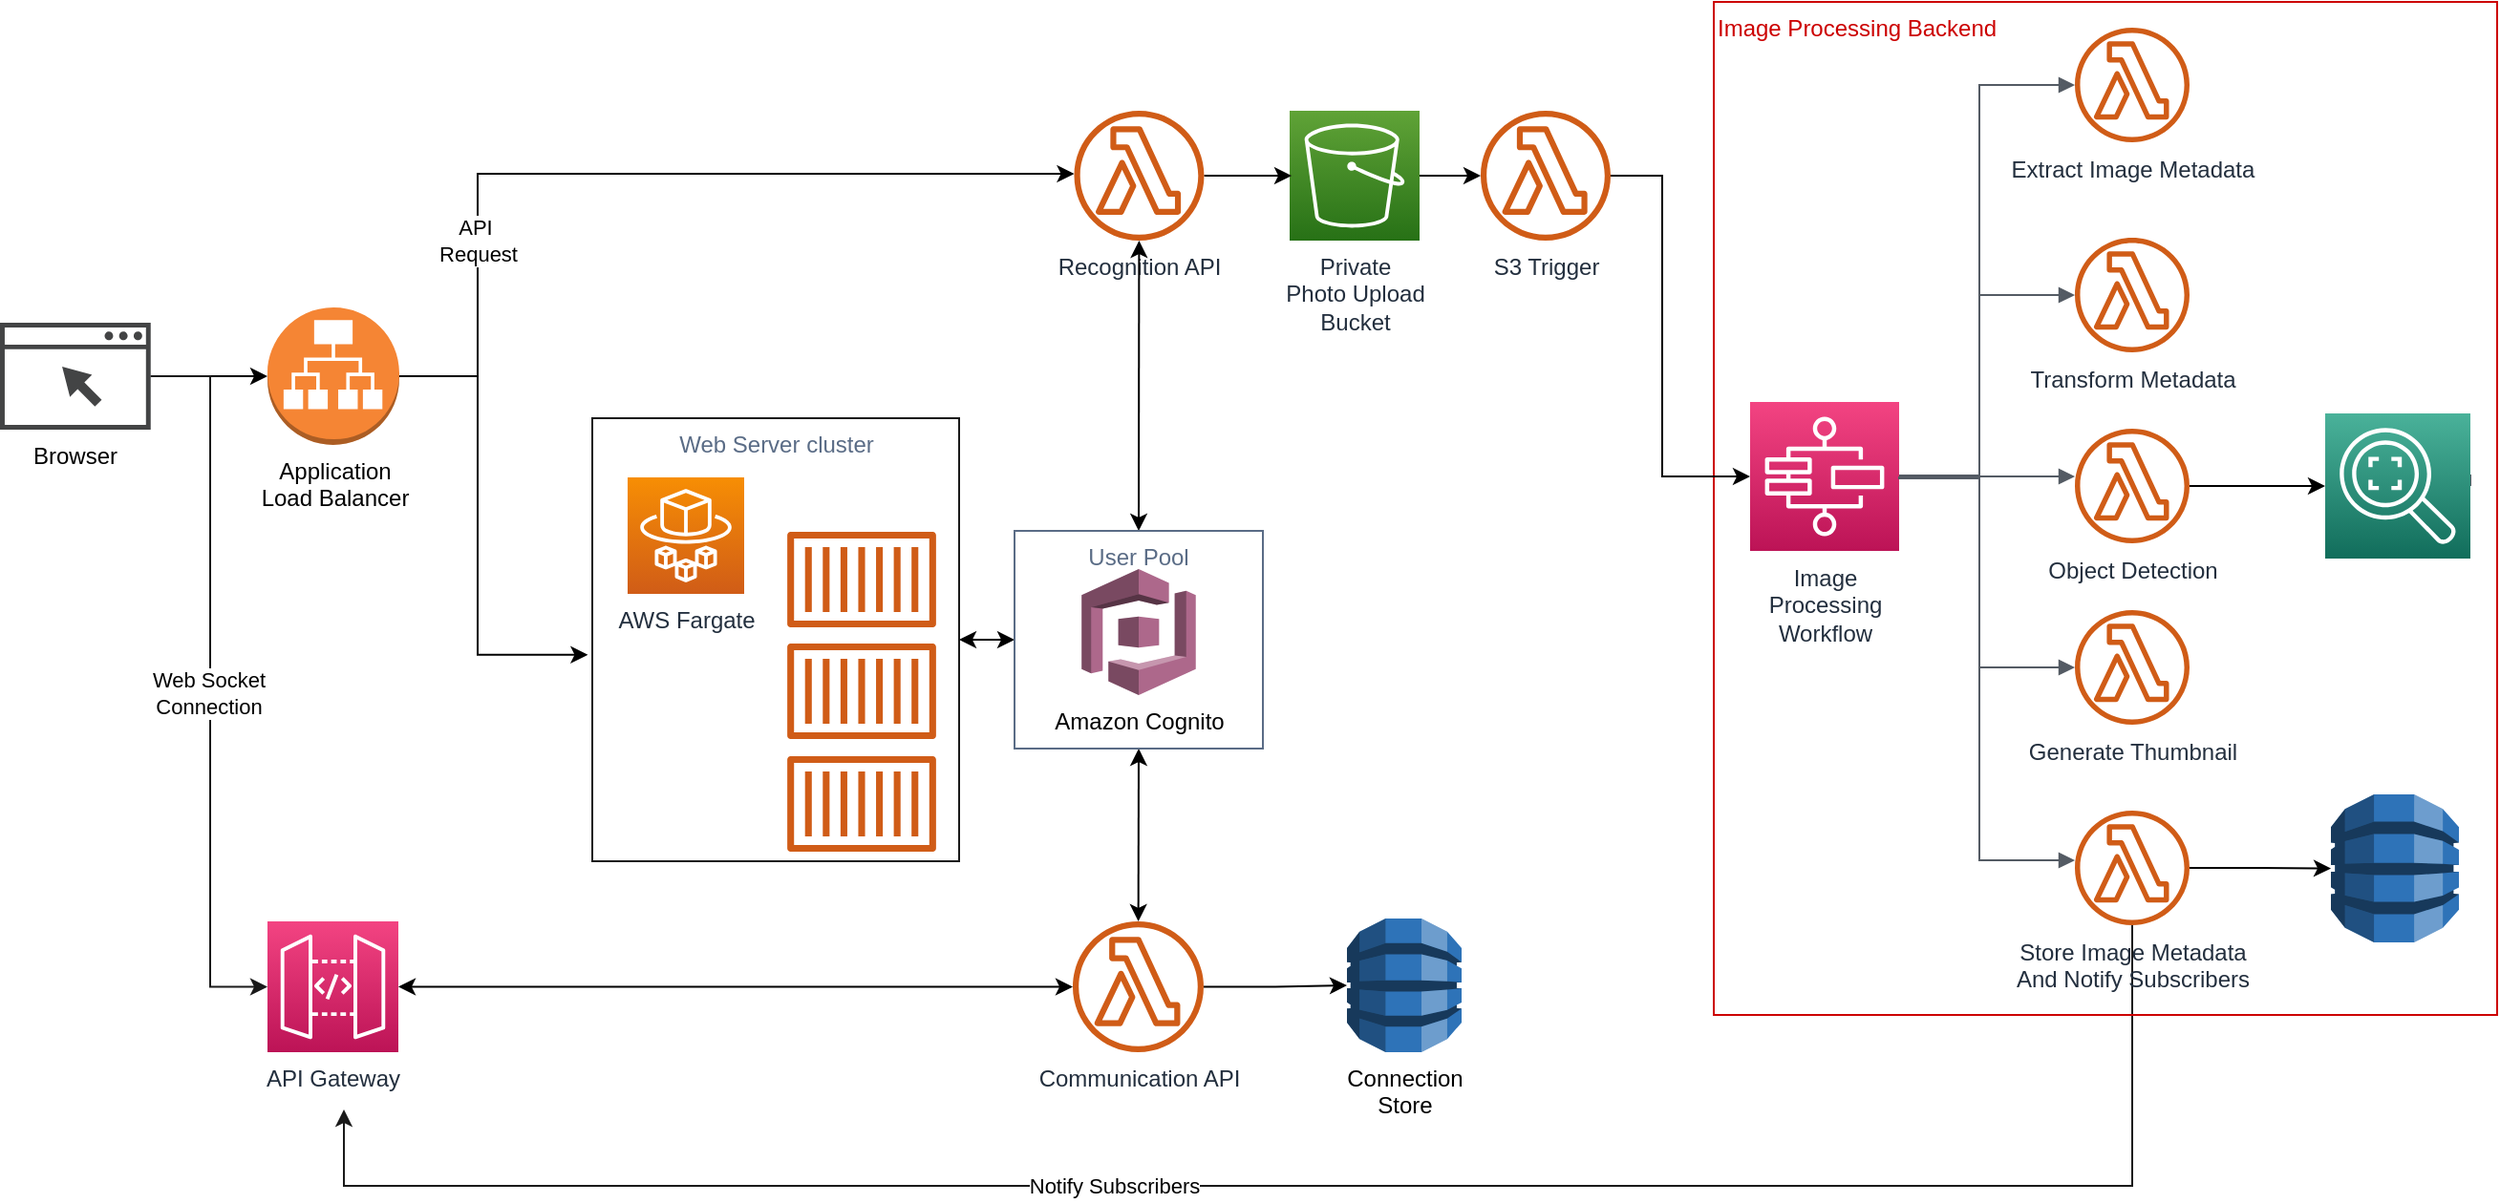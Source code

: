 <mxfile version="14.7.7" type="github">
  <diagram id="BZJ9KVFbpimCTmKUlwr4" name="Page-1">
    <mxGraphModel dx="2272" dy="914" grid="1" gridSize="10" guides="1" tooltips="1" connect="1" arrows="1" fold="1" page="1" pageScale="1" pageWidth="850" pageHeight="1100" math="0" shadow="0">
      <root>
        <mxCell id="0" />
        <mxCell id="1" parent="0" />
        <mxCell id="RY2GNPGNeXl1zOkJjkwS-59" value="" style="edgeStyle=orthogonalEdgeStyle;rounded=0;orthogonalLoop=1;jettySize=auto;html=1;strokeWidth=1;fillColor=#dae8fc;strokeColor=#1A1A1A;" parent="1" source="RY2GNPGNeXl1zOkJjkwS-22" edge="1">
          <mxGeometry relative="1" as="geometry">
            <mxPoint x="-70" y="710" as="targetPoint" />
            <Array as="points">
              <mxPoint x="866" y="750" />
              <mxPoint x="-70" y="750" />
            </Array>
          </mxGeometry>
        </mxCell>
        <mxCell id="RY2GNPGNeXl1zOkJjkwS-70" value="&lt;span&gt;Notify Subscribers&lt;/span&gt;" style="edgeLabel;html=1;align=center;verticalAlign=middle;resizable=0;points=[];fontStyle=0" parent="RY2GNPGNeXl1zOkJjkwS-59" vertex="1" connectable="0">
          <mxGeometry x="0.204" relative="1" as="geometry">
            <mxPoint as="offset" />
          </mxGeometry>
        </mxCell>
        <mxCell id="RY2GNPGNeXl1zOkJjkwS-15" value="&lt;font color=&quot;#cc0000&quot;&gt;Image Processing Backend&lt;/font&gt;" style="fillColor=none;verticalAlign=top;fontStyle=0;fontColor=#5A6C86;labelBackgroundColor=#ffffff;html=1;strokeColor=#CC0000;align=left;" parent="1" vertex="1">
          <mxGeometry x="647" y="130" width="410" height="530.5" as="geometry" />
        </mxCell>
        <mxCell id="RY2GNPGNeXl1zOkJjkwS-46" value="Web Server cluster" style="fillColor=none;verticalAlign=top;fontStyle=0;fontColor=#5A6C86;labelBackgroundColor=#ffffff;html=1;strokeColor=#1A1A1A;" parent="1" vertex="1">
          <mxGeometry x="60" y="348" width="192" height="232" as="geometry" />
        </mxCell>
        <mxCell id="RY2GNPGNeXl1zOkJjkwS-6" value="Extract Image Metadata" style="outlineConnect=0;fontColor=#232F3E;gradientColor=none;fillColor=#D05C17;strokeColor=none;dashed=0;verticalLabelPosition=bottom;verticalAlign=top;align=center;html=1;fontSize=12;fontStyle=0;aspect=fixed;pointerEvents=1;shape=mxgraph.aws4.lambda_function;" parent="1" vertex="1">
          <mxGeometry x="836" y="143.5" width="60" height="60" as="geometry" />
        </mxCell>
        <mxCell id="RY2GNPGNeXl1zOkJjkwS-7" value="Transform Metadata" style="outlineConnect=0;fontColor=#232F3E;gradientColor=none;fillColor=#D05C17;strokeColor=none;dashed=0;verticalLabelPosition=bottom;verticalAlign=top;align=center;html=1;fontSize=12;fontStyle=0;aspect=fixed;pointerEvents=1;shape=mxgraph.aws4.lambda_function;" parent="1" vertex="1">
          <mxGeometry x="836" y="253.5" width="60" height="60" as="geometry" />
        </mxCell>
        <mxCell id="7VSHakNJntf2VCaEipvx-4" value="" style="edgeStyle=orthogonalEdgeStyle;rounded=0;orthogonalLoop=1;jettySize=auto;html=1;startArrow=none;startFill=0;strokeWidth=1;" parent="1" source="RY2GNPGNeXl1zOkJjkwS-8" target="RY2GNPGNeXl1zOkJjkwS-11" edge="1">
          <mxGeometry relative="1" as="geometry" />
        </mxCell>
        <mxCell id="RY2GNPGNeXl1zOkJjkwS-8" value="Object Detection" style="outlineConnect=0;fontColor=#232F3E;gradientColor=none;fillColor=#D05C17;strokeColor=none;dashed=0;verticalLabelPosition=bottom;verticalAlign=top;align=center;html=1;fontSize=12;fontStyle=0;aspect=fixed;pointerEvents=1;shape=mxgraph.aws4.lambda_function;" parent="1" vertex="1">
          <mxGeometry x="836" y="353.5" width="60" height="60" as="geometry" />
        </mxCell>
        <mxCell id="RY2GNPGNeXl1zOkJjkwS-9" value="Generate Thumbnail" style="outlineConnect=0;fontColor=#232F3E;gradientColor=none;fillColor=#D05C17;strokeColor=none;dashed=0;verticalLabelPosition=bottom;verticalAlign=top;align=center;html=1;fontSize=12;fontStyle=0;aspect=fixed;pointerEvents=1;shape=mxgraph.aws4.lambda_function;" parent="1" vertex="1">
          <mxGeometry x="836" y="448.5" width="60" height="60" as="geometry" />
        </mxCell>
        <mxCell id="RY2GNPGNeXl1zOkJjkwS-10" value="Image &lt;br&gt;Processing&lt;br&gt;Workflow" style="points=[[0,0,0],[0.25,0,0],[0.5,0,0],[0.75,0,0],[1,0,0],[0,1,0],[0.25,1,0],[0.5,1,0],[0.75,1,0],[1,1,0],[0,0.25,0],[0,0.5,0],[0,0.75,0],[1,0.25,0],[1,0.5,0],[1,0.75,0]];outlineConnect=0;fontColor=#232F3E;gradientColor=#F34482;gradientDirection=north;fillColor=#BC1356;strokeColor=#ffffff;dashed=0;verticalLabelPosition=bottom;verticalAlign=top;align=center;html=1;fontSize=12;fontStyle=0;aspect=fixed;shape=mxgraph.aws4.resourceIcon;resIcon=mxgraph.aws4.step_functions;" parent="1" vertex="1">
          <mxGeometry x="666" y="339.5" width="78" height="78" as="geometry" />
        </mxCell>
        <mxCell id="RY2GNPGNeXl1zOkJjkwS-12" value="" style="outlineConnect=0;dashed=0;verticalLabelPosition=bottom;verticalAlign=top;align=center;html=1;shape=mxgraph.aws3.dynamo_db;fillColor=#2E73B8;gradientColor=none;" parent="1" vertex="1">
          <mxGeometry x="970" y="545" width="67" height="77.5" as="geometry" />
        </mxCell>
        <mxCell id="RY2GNPGNeXl1zOkJjkwS-17" value="" style="edgeStyle=orthogonalEdgeStyle;html=1;endArrow=block;elbow=vertical;startArrow=none;endFill=1;strokeColor=#545B64;rounded=0;" parent="1" target="RY2GNPGNeXl1zOkJjkwS-6" edge="1">
          <mxGeometry width="100" relative="1" as="geometry">
            <mxPoint x="744" y="378" as="sourcePoint" />
            <mxPoint x="844" y="378" as="targetPoint" />
            <Array as="points">
              <mxPoint x="786" y="378.5" />
              <mxPoint x="786" y="173.5" />
            </Array>
          </mxGeometry>
        </mxCell>
        <mxCell id="RY2GNPGNeXl1zOkJjkwS-18" value="" style="edgeStyle=orthogonalEdgeStyle;html=1;endArrow=block;elbow=vertical;startArrow=none;endFill=1;strokeColor=#545B64;rounded=0;exitX=1;exitY=0.5;exitDx=0;exitDy=0;exitPerimeter=0;" parent="1" source="RY2GNPGNeXl1zOkJjkwS-10" target="RY2GNPGNeXl1zOkJjkwS-7" edge="1">
          <mxGeometry width="100" relative="1" as="geometry">
            <mxPoint x="754" y="388" as="sourcePoint" />
            <mxPoint x="846" y="229.5" as="targetPoint" />
            <Array as="points">
              <mxPoint x="786" y="378.5" />
              <mxPoint x="786" y="283.5" />
            </Array>
          </mxGeometry>
        </mxCell>
        <mxCell id="RY2GNPGNeXl1zOkJjkwS-19" value="" style="edgeStyle=orthogonalEdgeStyle;html=1;endArrow=block;elbow=vertical;startArrow=none;endFill=1;strokeColor=#545B64;rounded=0;exitX=1;exitY=0.5;exitDx=0;exitDy=0;exitPerimeter=0;" parent="1" target="RY2GNPGNeXl1zOkJjkwS-8" edge="1">
          <mxGeometry width="100" relative="1" as="geometry">
            <mxPoint x="744" y="378.5" as="sourcePoint" />
            <mxPoint x="836" y="329.5" as="targetPoint" />
            <Array as="points">
              <mxPoint x="826" y="378.5" />
              <mxPoint x="826" y="378.5" />
            </Array>
          </mxGeometry>
        </mxCell>
        <mxCell id="RY2GNPGNeXl1zOkJjkwS-20" value="" style="edgeStyle=orthogonalEdgeStyle;html=1;endArrow=block;elbow=vertical;startArrow=none;endFill=1;strokeColor=#545B64;rounded=0;exitX=1;exitY=0.5;exitDx=0;exitDy=0;exitPerimeter=0;" parent="1" source="RY2GNPGNeXl1zOkJjkwS-10" target="RY2GNPGNeXl1zOkJjkwS-9" edge="1">
          <mxGeometry width="100" relative="1" as="geometry">
            <mxPoint x="754" y="388.5" as="sourcePoint" />
            <mxPoint x="846" y="439.5" as="targetPoint" />
            <Array as="points">
              <mxPoint x="744" y="379.5" />
              <mxPoint x="786" y="379.5" />
              <mxPoint x="786" y="478.5" />
            </Array>
          </mxGeometry>
        </mxCell>
        <mxCell id="7VSHakNJntf2VCaEipvx-6" value="" style="edgeStyle=orthogonalEdgeStyle;rounded=0;orthogonalLoop=1;jettySize=auto;html=1;startArrow=none;startFill=0;strokeWidth=1;" parent="1" source="RY2GNPGNeXl1zOkJjkwS-22" target="RY2GNPGNeXl1zOkJjkwS-12" edge="1">
          <mxGeometry relative="1" as="geometry" />
        </mxCell>
        <mxCell id="RY2GNPGNeXl1zOkJjkwS-22" value="Store Image Metadata&lt;br&gt;And Notify Subscribers" style="outlineConnect=0;fontColor=#232F3E;gradientColor=none;fillColor=#D05C17;strokeColor=none;dashed=0;verticalLabelPosition=bottom;verticalAlign=top;align=center;html=1;fontSize=12;fontStyle=0;aspect=fixed;pointerEvents=1;shape=mxgraph.aws4.lambda_function;" parent="1" vertex="1">
          <mxGeometry x="836" y="553.5" width="60" height="60" as="geometry" />
        </mxCell>
        <mxCell id="RY2GNPGNeXl1zOkJjkwS-23" value="" style="edgeStyle=orthogonalEdgeStyle;html=1;endArrow=block;elbow=vertical;startArrow=none;endFill=1;strokeColor=#545B64;rounded=0;" parent="1" edge="1">
          <mxGeometry width="100" relative="1" as="geometry">
            <mxPoint x="744" y="379.5" as="sourcePoint" />
            <mxPoint x="836" y="579.5" as="targetPoint" />
            <Array as="points">
              <mxPoint x="786" y="379.5" />
              <mxPoint x="786" y="579.5" />
              <mxPoint x="836" y="579.5" />
            </Array>
          </mxGeometry>
        </mxCell>
        <mxCell id="RY2GNPGNeXl1zOkJjkwS-24" value="" style="edgeStyle=orthogonalEdgeStyle;html=1;endArrow=block;elbow=vertical;startArrow=none;endFill=1;strokeColor=#545B64;rounded=0;exitX=1;exitY=0.5;exitDx=0;exitDy=0;exitPerimeter=0;" parent="1" source="RY2GNPGNeXl1zOkJjkwS-11" edge="1">
          <mxGeometry width="100" relative="1" as="geometry">
            <mxPoint x="896" y="378" as="sourcePoint" />
            <mxPoint x="1006" y="378.5" as="targetPoint" />
            <Array as="points">
              <mxPoint x="978" y="378" />
              <mxPoint x="978" y="378" />
            </Array>
          </mxGeometry>
        </mxCell>
        <mxCell id="qTJ5ySVhg0AKHuRYqmr4-8" value="" style="edgeStyle=orthogonalEdgeStyle;rounded=0;orthogonalLoop=1;jettySize=auto;html=1;entryX=0;entryY=0.5;entryDx=0;entryDy=0;entryPerimeter=0;" edge="1" parent="1" source="RY2GNPGNeXl1zOkJjkwS-26" target="RY2GNPGNeXl1zOkJjkwS-10">
          <mxGeometry relative="1" as="geometry">
            <mxPoint x="574" y="235" as="targetPoint" />
            <Array as="points">
              <mxPoint x="620" y="221" />
              <mxPoint x="620" y="379" />
            </Array>
          </mxGeometry>
        </mxCell>
        <mxCell id="RY2GNPGNeXl1zOkJjkwS-26" value="S3 Trigger" style="outlineConnect=0;fontColor=#232F3E;gradientColor=none;fillColor=#D05C17;strokeColor=none;dashed=0;verticalLabelPosition=bottom;verticalAlign=top;align=center;html=1;fontSize=12;fontStyle=0;aspect=fixed;pointerEvents=1;shape=mxgraph.aws4.lambda_function;labelBackgroundColor=#ffffff;" parent="1" vertex="1">
          <mxGeometry x="525" y="187" width="68" height="68" as="geometry" />
        </mxCell>
        <mxCell id="RY2GNPGNeXl1zOkJjkwS-61" value="" style="edgeStyle=orthogonalEdgeStyle;rounded=0;orthogonalLoop=1;jettySize=auto;html=1;strokeWidth=1;" parent="1" source="RY2GNPGNeXl1zOkJjkwS-29" target="RY2GNPGNeXl1zOkJjkwS-26" edge="1">
          <mxGeometry relative="1" as="geometry" />
        </mxCell>
        <mxCell id="RY2GNPGNeXl1zOkJjkwS-29" value="Private &lt;br&gt;Photo Upload&lt;br&gt;Bucket" style="points=[[0,0,0],[0.25,0,0],[0.5,0,0],[0.75,0,0],[1,0,0],[0,1,0],[0.25,1,0],[0.5,1,0],[0.75,1,0],[1,1,0],[0,0.25,0],[0,0.5,0],[0,0.75,0],[1,0.25,0],[1,0.5,0],[1,0.75,0]];outlineConnect=0;fontColor=#232F3E;gradientColor=#60A337;gradientDirection=north;fillColor=#277116;strokeColor=#ffffff;dashed=0;verticalLabelPosition=bottom;verticalAlign=top;align=center;html=1;fontSize=12;fontStyle=0;aspect=fixed;shape=mxgraph.aws4.resourceIcon;resIcon=mxgraph.aws4.s3;labelBackgroundColor=#ffffff;" parent="1" vertex="1">
          <mxGeometry x="425" y="187" width="68" height="68" as="geometry" />
        </mxCell>
        <mxCell id="RY2GNPGNeXl1zOkJjkwS-68" value="" style="edgeStyle=orthogonalEdgeStyle;rounded=0;orthogonalLoop=1;jettySize=auto;html=1;strokeWidth=1;startArrow=classic;startFill=1;" parent="1" source="RY2GNPGNeXl1zOkJjkwS-30" target="RY2GNPGNeXl1zOkJjkwS-56" edge="1">
          <mxGeometry relative="1" as="geometry">
            <Array as="points">
              <mxPoint x="199.75" y="645.5" />
              <mxPoint x="199.75" y="645.5" />
            </Array>
          </mxGeometry>
        </mxCell>
        <mxCell id="RY2GNPGNeXl1zOkJjkwS-30" value="API Gateway" style="points=[[0,0,0],[0.25,0,0],[0.5,0,0],[0.75,0,0],[1,0,0],[0,1,0],[0.25,1,0],[0.5,1,0],[0.75,1,0],[1,1,0],[0,0.25,0],[0,0.5,0],[0,0.75,0],[1,0.25,0],[1,0.5,0],[1,0.75,0]];outlineConnect=0;fontColor=#232F3E;gradientColor=#F34482;gradientDirection=north;fillColor=#BC1356;strokeColor=#ffffff;dashed=0;verticalLabelPosition=bottom;verticalAlign=top;align=center;html=1;fontSize=12;fontStyle=0;aspect=fixed;shape=mxgraph.aws4.resourceIcon;resIcon=mxgraph.aws4.api_gateway;labelBackgroundColor=#ffffff;" parent="1" vertex="1">
          <mxGeometry x="-110" y="611.5" width="68.5" height="68.5" as="geometry" />
        </mxCell>
        <mxCell id="RY2GNPGNeXl1zOkJjkwS-63" value="" style="edgeStyle=orthogonalEdgeStyle;rounded=0;orthogonalLoop=1;jettySize=auto;html=1;strokeWidth=1;" parent="1" source="RY2GNPGNeXl1zOkJjkwS-39" target="RY2GNPGNeXl1zOkJjkwS-43" edge="1">
          <mxGeometry relative="1" as="geometry" />
        </mxCell>
        <mxCell id="RY2GNPGNeXl1zOkJjkwS-66" value="" style="edgeStyle=orthogonalEdgeStyle;rounded=0;orthogonalLoop=1;jettySize=auto;html=1;strokeWidth=1;entryX=0;entryY=0.5;entryDx=0;entryDy=0;entryPerimeter=0;fillColor=#dae8fc;strokeColor=#1A1A1A;" parent="1" source="RY2GNPGNeXl1zOkJjkwS-39" target="RY2GNPGNeXl1zOkJjkwS-30" edge="1">
          <mxGeometry relative="1" as="geometry">
            <mxPoint x="-210.565" y="434" as="targetPoint" />
            <Array as="points">
              <mxPoint x="-140" y="326" />
              <mxPoint x="-140" y="646" />
            </Array>
          </mxGeometry>
        </mxCell>
        <mxCell id="RY2GNPGNeXl1zOkJjkwS-67" value="Web Socket&lt;br&gt;Connection" style="edgeLabel;html=1;align=center;verticalAlign=middle;resizable=0;points=[];" parent="RY2GNPGNeXl1zOkJjkwS-66" vertex="1" connectable="0">
          <mxGeometry x="0.032" y="-1" relative="1" as="geometry">
            <mxPoint as="offset" />
          </mxGeometry>
        </mxCell>
        <mxCell id="RY2GNPGNeXl1zOkJjkwS-39" value="Browser" style="pointerEvents=1;shadow=0;dashed=0;html=1;strokeColor=none;fillColor=#434445;aspect=fixed;labelPosition=center;verticalLabelPosition=bottom;verticalAlign=top;align=center;outlineConnect=0;shape=mxgraph.vvd.web_browser;labelBackgroundColor=#ffffff;" parent="1" vertex="1">
          <mxGeometry x="-250" y="298" width="78.87" height="56" as="geometry" />
        </mxCell>
        <mxCell id="RY2GNPGNeXl1zOkJjkwS-73" value="" style="edgeStyle=orthogonalEdgeStyle;rounded=0;orthogonalLoop=1;jettySize=auto;html=1;startArrow=none;startFill=0;strokeWidth=1;" parent="1" source="RY2GNPGNeXl1zOkJjkwS-43" target="RY2GNPGNeXl1zOkJjkwS-71" edge="1">
          <mxGeometry relative="1" as="geometry">
            <mxPoint x="-45.5" y="210" as="targetPoint" />
            <Array as="points">
              <mxPoint y="326" />
              <mxPoint y="220" />
              <mxPoint x="360" y="220" />
            </Array>
          </mxGeometry>
        </mxCell>
        <mxCell id="RY2GNPGNeXl1zOkJjkwS-75" value="API&amp;nbsp;&lt;br&gt;Request" style="edgeLabel;html=1;align=center;verticalAlign=middle;resizable=0;points=[];" parent="RY2GNPGNeXl1zOkJjkwS-73" vertex="1" connectable="0">
          <mxGeometry x="0.213" y="1" relative="1" as="geometry">
            <mxPoint x="-132" y="36" as="offset" />
          </mxGeometry>
        </mxCell>
        <mxCell id="RY2GNPGNeXl1zOkJjkwS-43" value="Application&lt;br&gt;Load Balancer" style="outlineConnect=0;dashed=0;verticalLabelPosition=bottom;verticalAlign=top;align=center;html=1;shape=mxgraph.aws3.application_load_balancer;fillColor=#F58534;gradientColor=none;labelBackgroundColor=#ffffff;strokeColor=#CC0000;" parent="1" vertex="1">
          <mxGeometry x="-110" y="290" width="69" height="72" as="geometry" />
        </mxCell>
        <mxCell id="RY2GNPGNeXl1zOkJjkwS-44" value="AWS Fargate" style="points=[[0,0,0],[0.25,0,0],[0.5,0,0],[0.75,0,0],[1,0,0],[0,1,0],[0.25,1,0],[0.5,1,0],[0.75,1,0],[1,1,0],[0,0.25,0],[0,0.5,0],[0,0.75,0],[1,0.25,0],[1,0.5,0],[1,0.75,0]];outlineConnect=0;fontColor=#232F3E;gradientColor=#F78E04;gradientDirection=north;fillColor=#D05C17;strokeColor=#ffffff;dashed=0;verticalLabelPosition=bottom;verticalAlign=top;align=center;html=1;fontSize=12;fontStyle=0;aspect=fixed;shape=mxgraph.aws4.resourceIcon;resIcon=mxgraph.aws4.fargate;labelBackgroundColor=#ffffff;" parent="1" vertex="1">
          <mxGeometry x="78.5" y="379" width="61" height="61" as="geometry" />
        </mxCell>
        <mxCell id="RY2GNPGNeXl1zOkJjkwS-47" value="" style="outlineConnect=0;fontColor=#232F3E;gradientColor=none;fillColor=#D05C17;strokeColor=none;dashed=0;verticalLabelPosition=bottom;verticalAlign=top;align=center;html=1;fontSize=12;fontStyle=0;aspect=fixed;pointerEvents=1;shape=mxgraph.aws4.container_1;labelBackgroundColor=#ffffff;" parent="1" vertex="1">
          <mxGeometry x="162" y="407.5" width="78" height="50" as="geometry" />
        </mxCell>
        <mxCell id="RY2GNPGNeXl1zOkJjkwS-48" value="" style="outlineConnect=0;fontColor=#232F3E;gradientColor=none;fillColor=#D05C17;strokeColor=none;dashed=0;verticalLabelPosition=bottom;verticalAlign=top;align=center;html=1;fontSize=12;fontStyle=0;aspect=fixed;pointerEvents=1;shape=mxgraph.aws4.container_1;labelBackgroundColor=#ffffff;" parent="1" vertex="1">
          <mxGeometry x="162" y="466" width="78" height="50" as="geometry" />
        </mxCell>
        <mxCell id="RY2GNPGNeXl1zOkJjkwS-49" value="" style="outlineConnect=0;fontColor=#232F3E;gradientColor=none;fillColor=#D05C17;strokeColor=none;dashed=0;verticalLabelPosition=bottom;verticalAlign=top;align=center;html=1;fontSize=12;fontStyle=0;aspect=fixed;pointerEvents=1;shape=mxgraph.aws4.container_1;labelBackgroundColor=#ffffff;" parent="1" vertex="1">
          <mxGeometry x="162" y="525" width="78" height="50" as="geometry" />
        </mxCell>
        <mxCell id="RY2GNPGNeXl1zOkJjkwS-69" value="" style="edgeStyle=orthogonalEdgeStyle;rounded=0;orthogonalLoop=1;jettySize=auto;html=1;startArrow=none;startFill=0;strokeWidth=1;" parent="1" source="RY2GNPGNeXl1zOkJjkwS-56" target="RY2GNPGNeXl1zOkJjkwS-57" edge="1">
          <mxGeometry relative="1" as="geometry" />
        </mxCell>
        <mxCell id="RY2GNPGNeXl1zOkJjkwS-56" value="Communication API" style="outlineConnect=0;fontColor=#232F3E;gradientColor=none;fillColor=#D05C17;strokeColor=none;dashed=0;verticalLabelPosition=bottom;verticalAlign=top;align=center;html=1;fontSize=12;fontStyle=0;aspect=fixed;pointerEvents=1;shape=mxgraph.aws4.lambda_function;labelBackgroundColor=#ffffff;" parent="1" vertex="1">
          <mxGeometry x="311.49" y="611.5" width="68.5" height="68.5" as="geometry" />
        </mxCell>
        <mxCell id="RY2GNPGNeXl1zOkJjkwS-57" value="Connection&lt;br&gt;Store" style="outlineConnect=0;dashed=0;verticalLabelPosition=bottom;verticalAlign=top;align=center;html=1;shape=mxgraph.aws3.dynamo_db;fillColor=#2E73B8;gradientColor=none;" parent="1" vertex="1">
          <mxGeometry x="455" y="610" width="60" height="70" as="geometry" />
        </mxCell>
        <mxCell id="qTJ5ySVhg0AKHuRYqmr4-5" value="" style="edgeStyle=orthogonalEdgeStyle;rounded=0;orthogonalLoop=1;jettySize=auto;html=1;" edge="1" parent="1" source="RY2GNPGNeXl1zOkJjkwS-71">
          <mxGeometry relative="1" as="geometry">
            <mxPoint x="426" y="221" as="targetPoint" />
          </mxGeometry>
        </mxCell>
        <mxCell id="RY2GNPGNeXl1zOkJjkwS-71" value="Recognition API" style="outlineConnect=0;fontColor=#232F3E;gradientColor=none;fillColor=#D05C17;strokeColor=none;dashed=0;verticalLabelPosition=bottom;verticalAlign=top;align=center;html=1;fontSize=12;fontStyle=0;aspect=fixed;pointerEvents=1;shape=mxgraph.aws4.lambda_function;labelBackgroundColor=#ffffff;" parent="1" vertex="1">
          <mxGeometry x="312.24" y="187" width="68" height="68" as="geometry" />
        </mxCell>
        <mxCell id="RY2GNPGNeXl1zOkJjkwS-11" value="" style="points=[[0,0,0],[0.25,0,0],[0.5,0,0],[0.75,0,0],[1,0,0],[0,1,0],[0.25,1,0],[0.5,1,0],[0.75,1,0],[1,1,0],[0,0.25,0],[0,0.5,0],[0,0.75,0],[1,0.25,0],[1,0.5,0],[1,0.75,0]];outlineConnect=0;fontColor=#232F3E;gradientColor=#4AB29A;gradientDirection=north;fillColor=#116D5B;strokeColor=#ffffff;dashed=0;verticalLabelPosition=bottom;verticalAlign=top;align=center;html=1;fontSize=12;fontStyle=0;aspect=fixed;shape=mxgraph.aws4.resourceIcon;resIcon=mxgraph.aws4.rekognition_2;" parent="1" vertex="1">
          <mxGeometry x="967" y="345.5" width="76" height="76" as="geometry" />
        </mxCell>
        <mxCell id="7VSHakNJntf2VCaEipvx-7" value="" style="edgeStyle=orthogonalEdgeStyle;rounded=0;orthogonalLoop=1;jettySize=auto;html=1;startArrow=none;startFill=0;strokeWidth=1;exitX=1;exitY=0.5;exitDx=0;exitDy=0;exitPerimeter=0;entryX=-0.012;entryY=0.534;entryDx=0;entryDy=0;entryPerimeter=0;" parent="1" source="RY2GNPGNeXl1zOkJjkwS-43" target="RY2GNPGNeXl1zOkJjkwS-46" edge="1">
          <mxGeometry relative="1" as="geometry">
            <mxPoint x="159.5" y="109" as="targetPoint" />
            <Array as="points">
              <mxPoint y="326" />
              <mxPoint y="472" />
            </Array>
            <mxPoint x="-1" y="336" as="sourcePoint" />
          </mxGeometry>
        </mxCell>
        <mxCell id="qTJ5ySVhg0AKHuRYqmr4-1" value="Amazon Cognito" style="outlineConnect=0;dashed=0;verticalLabelPosition=bottom;verticalAlign=top;align=center;html=1;shape=mxgraph.aws3.cognito;fillColor=#AD688B;gradientColor=none;labelBackgroundColor=#ffffff;strokeColor=#CC0000;" vertex="1" parent="1">
          <mxGeometry x="316.12" y="427" width="59.75" height="66" as="geometry" />
        </mxCell>
        <mxCell id="qTJ5ySVhg0AKHuRYqmr4-2" value="" style="endArrow=classic;startArrow=classic;html=1;exitX=0.5;exitY=0;exitDx=0;exitDy=0;" edge="1" parent="1" source="qTJ5ySVhg0AKHuRYqmr4-6" target="RY2GNPGNeXl1zOkJjkwS-71">
          <mxGeometry width="50" height="50" relative="1" as="geometry">
            <mxPoint x="236" y="310" as="sourcePoint" />
            <mxPoint x="176" y="180" as="targetPoint" />
          </mxGeometry>
        </mxCell>
        <mxCell id="qTJ5ySVhg0AKHuRYqmr4-3" value="" style="endArrow=classic;startArrow=classic;html=1;entryX=0.5;entryY=1;entryDx=0;entryDy=0;" edge="1" parent="1" source="RY2GNPGNeXl1zOkJjkwS-56" target="qTJ5ySVhg0AKHuRYqmr4-6">
          <mxGeometry width="50" height="50" relative="1" as="geometry">
            <mxPoint x="307.191" y="441" as="sourcePoint" />
            <mxPoint x="296" y="520" as="targetPoint" />
          </mxGeometry>
        </mxCell>
        <mxCell id="qTJ5ySVhg0AKHuRYqmr4-4" value="" style="endArrow=classic;startArrow=classic;html=1;exitX=1;exitY=0.5;exitDx=0;exitDy=0;entryX=0;entryY=0.5;entryDx=0;entryDy=0;" edge="1" parent="1" source="RY2GNPGNeXl1zOkJjkwS-46" target="qTJ5ySVhg0AKHuRYqmr4-6">
          <mxGeometry width="50" height="50" relative="1" as="geometry">
            <mxPoint x="390" y="490" as="sourcePoint" />
            <mxPoint x="440" y="440" as="targetPoint" />
          </mxGeometry>
        </mxCell>
        <mxCell id="qTJ5ySVhg0AKHuRYqmr4-6" value="User Pool" style="fillColor=none;strokeColor=#5A6C86;verticalAlign=top;fontStyle=0;fontColor=#5A6C86;" vertex="1" parent="1">
          <mxGeometry x="281" y="407" width="130" height="114" as="geometry" />
        </mxCell>
      </root>
    </mxGraphModel>
  </diagram>
</mxfile>
